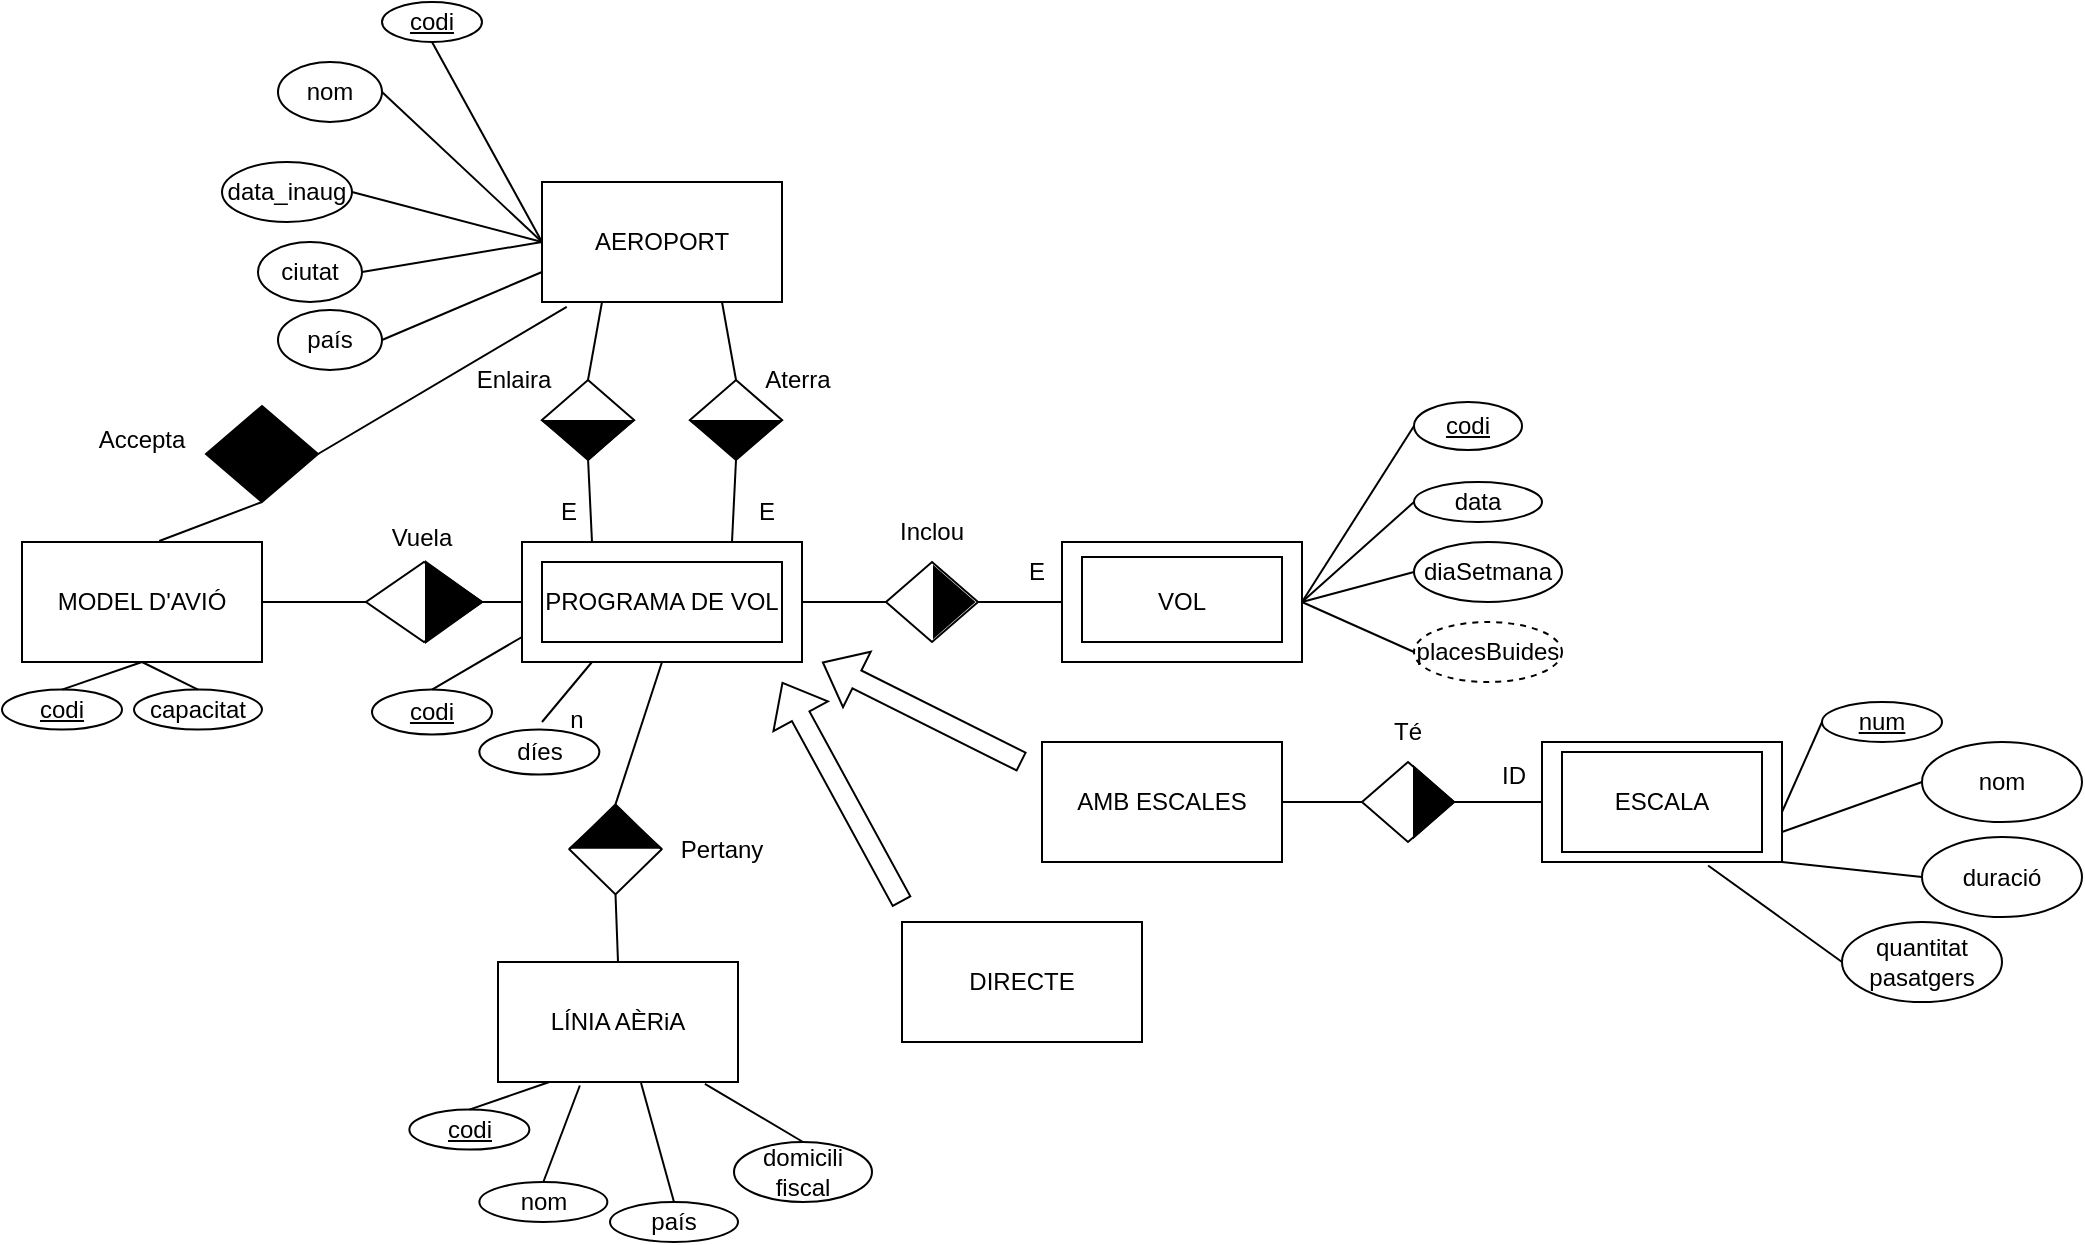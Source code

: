 <mxfile version="20.6.2" type="device"><diagram id="Ug_vs9WBGlA6M1-nT89e" name="Página-1"><mxGraphModel dx="1065" dy="1793" grid="1" gridSize="10" guides="1" tooltips="1" connect="1" arrows="1" fold="1" page="1" pageScale="1" pageWidth="827" pageHeight="1169" math="0" shadow="0"><root><mxCell id="0"/><mxCell id="1" parent="0"/><mxCell id="sJz1N5dUxNFrSsDfjjCP-1" value="PROGRAMA DE VOL" style="rounded=0;whiteSpace=wrap;html=1;" parent="1" vertex="1"><mxGeometry x="340" y="220" width="140" height="60" as="geometry"/></mxCell><mxCell id="sJz1N5dUxNFrSsDfjjCP-2" value="AEROPORT" style="rounded=0;whiteSpace=wrap;html=1;" parent="1" vertex="1"><mxGeometry x="350" y="40" width="120" height="60" as="geometry"/></mxCell><mxCell id="sJz1N5dUxNFrSsDfjjCP-3" value="VOL" style="rounded=0;whiteSpace=wrap;html=1;" parent="1" vertex="1"><mxGeometry x="610" y="220" width="120" height="60" as="geometry"/></mxCell><mxCell id="sJz1N5dUxNFrSsDfjjCP-4" value="MODEL D'AVIÓ" style="rounded=0;whiteSpace=wrap;html=1;" parent="1" vertex="1"><mxGeometry x="90" y="220" width="120" height="60" as="geometry"/></mxCell><mxCell id="sJz1N5dUxNFrSsDfjjCP-5" value="LÍNIA AÈRiA" style="rounded=0;whiteSpace=wrap;html=1;" parent="1" vertex="1"><mxGeometry x="328" y="430" width="120" height="60" as="geometry"/></mxCell><mxCell id="sJz1N5dUxNFrSsDfjjCP-6" value="" style="rhombus;whiteSpace=wrap;html=1;" parent="1" vertex="1"><mxGeometry x="363.75" y="351.19" width="46" height="45" as="geometry"/></mxCell><mxCell id="sJz1N5dUxNFrSsDfjjCP-7" value="" style="endArrow=none;html=1;rounded=0;exitX=0.5;exitY=0;exitDx=0;exitDy=0;entryX=0.5;entryY=1;entryDx=0;entryDy=0;" parent="1" source="sJz1N5dUxNFrSsDfjjCP-6" target="sJz1N5dUxNFrSsDfjjCP-1" edge="1"><mxGeometry width="50" height="50" relative="1" as="geometry"><mxPoint x="390" y="280" as="sourcePoint"/><mxPoint x="440" y="230" as="targetPoint"/></mxGeometry></mxCell><mxCell id="sJz1N5dUxNFrSsDfjjCP-8" value="" style="endArrow=none;html=1;rounded=0;exitX=0.5;exitY=0;exitDx=0;exitDy=0;entryX=0.5;entryY=1;entryDx=0;entryDy=0;" parent="1" source="sJz1N5dUxNFrSsDfjjCP-5" target="sJz1N5dUxNFrSsDfjjCP-6" edge="1"><mxGeometry width="50" height="50" relative="1" as="geometry"><mxPoint x="390" y="280" as="sourcePoint"/><mxPoint x="440" y="230" as="targetPoint"/></mxGeometry></mxCell><mxCell id="sJz1N5dUxNFrSsDfjjCP-9" value="" style="rhombus;whiteSpace=wrap;html=1;" parent="1" vertex="1"><mxGeometry x="522" y="230" width="46" height="40" as="geometry"/></mxCell><mxCell id="sJz1N5dUxNFrSsDfjjCP-10" value="" style="endArrow=none;html=1;rounded=0;entryX=0;entryY=0.5;entryDx=0;entryDy=0;exitX=1;exitY=0.5;exitDx=0;exitDy=0;" parent="1" source="sJz1N5dUxNFrSsDfjjCP-1" target="sJz1N5dUxNFrSsDfjjCP-9" edge="1"><mxGeometry width="50" height="50" relative="1" as="geometry"><mxPoint x="390" y="280" as="sourcePoint"/><mxPoint x="440" y="230" as="targetPoint"/></mxGeometry></mxCell><mxCell id="sJz1N5dUxNFrSsDfjjCP-11" value="" style="endArrow=none;html=1;rounded=0;entryX=0;entryY=0.5;entryDx=0;entryDy=0;exitX=1;exitY=0.5;exitDx=0;exitDy=0;" parent="1" source="sJz1N5dUxNFrSsDfjjCP-9" target="sJz1N5dUxNFrSsDfjjCP-3" edge="1"><mxGeometry width="50" height="50" relative="1" as="geometry"><mxPoint x="390" y="280" as="sourcePoint"/><mxPoint x="440" y="230" as="targetPoint"/></mxGeometry></mxCell><mxCell id="sJz1N5dUxNFrSsDfjjCP-12" value="" style="rhombus;whiteSpace=wrap;html=1;" parent="1" vertex="1"><mxGeometry x="350" y="139" width="46" height="40" as="geometry"/></mxCell><mxCell id="sJz1N5dUxNFrSsDfjjCP-13" value="" style="rhombus;whiteSpace=wrap;html=1;" parent="1" vertex="1"><mxGeometry x="424" y="139" width="46" height="40" as="geometry"/></mxCell><mxCell id="sJz1N5dUxNFrSsDfjjCP-14" value="" style="endArrow=none;html=1;rounded=0;entryX=0.75;entryY=1;entryDx=0;entryDy=0;exitX=0.5;exitY=0;exitDx=0;exitDy=0;" parent="1" source="sJz1N5dUxNFrSsDfjjCP-13" target="sJz1N5dUxNFrSsDfjjCP-2" edge="1"><mxGeometry width="50" height="50" relative="1" as="geometry"><mxPoint x="390" y="280" as="sourcePoint"/><mxPoint x="440" y="230" as="targetPoint"/></mxGeometry></mxCell><mxCell id="sJz1N5dUxNFrSsDfjjCP-15" value="" style="endArrow=none;html=1;rounded=0;entryX=0.25;entryY=1;entryDx=0;entryDy=0;exitX=0.5;exitY=0;exitDx=0;exitDy=0;" parent="1" source="sJz1N5dUxNFrSsDfjjCP-12" target="sJz1N5dUxNFrSsDfjjCP-2" edge="1"><mxGeometry width="50" height="50" relative="1" as="geometry"><mxPoint x="390" y="280" as="sourcePoint"/><mxPoint x="440" y="230" as="targetPoint"/></mxGeometry></mxCell><mxCell id="sJz1N5dUxNFrSsDfjjCP-16" value="" style="endArrow=none;html=1;rounded=0;entryX=0.5;entryY=1;entryDx=0;entryDy=0;exitX=0.75;exitY=0;exitDx=0;exitDy=0;" parent="1" source="sJz1N5dUxNFrSsDfjjCP-1" target="sJz1N5dUxNFrSsDfjjCP-13" edge="1"><mxGeometry width="50" height="50" relative="1" as="geometry"><mxPoint x="390" y="280" as="sourcePoint"/><mxPoint x="440" y="230" as="targetPoint"/></mxGeometry></mxCell><mxCell id="sJz1N5dUxNFrSsDfjjCP-17" value="" style="endArrow=none;html=1;rounded=0;entryX=0.5;entryY=1;entryDx=0;entryDy=0;exitX=0.25;exitY=0;exitDx=0;exitDy=0;startArrow=none;" parent="1" source="sJz1N5dUxNFrSsDfjjCP-22" target="sJz1N5dUxNFrSsDfjjCP-12" edge="1"><mxGeometry width="50" height="50" relative="1" as="geometry"><mxPoint x="390" y="280" as="sourcePoint"/><mxPoint x="440" y="230" as="targetPoint"/></mxGeometry></mxCell><mxCell id="sJz1N5dUxNFrSsDfjjCP-18" value="" style="rhombus;whiteSpace=wrap;html=1;" parent="1" vertex="1"><mxGeometry x="262" y="230" width="58" height="40" as="geometry"/></mxCell><mxCell id="sJz1N5dUxNFrSsDfjjCP-19" value="" style="endArrow=none;html=1;rounded=0;exitX=1;exitY=0.5;exitDx=0;exitDy=0;entryX=0;entryY=0.5;entryDx=0;entryDy=0;" parent="1" source="sJz1N5dUxNFrSsDfjjCP-18" target="sJz1N5dUxNFrSsDfjjCP-1" edge="1"><mxGeometry width="50" height="50" relative="1" as="geometry"><mxPoint x="390" y="280" as="sourcePoint"/><mxPoint x="440" y="230" as="targetPoint"/></mxGeometry></mxCell><mxCell id="sJz1N5dUxNFrSsDfjjCP-20" value="" style="endArrow=none;html=1;rounded=0;exitX=1;exitY=0.5;exitDx=0;exitDy=0;entryX=0;entryY=0.5;entryDx=0;entryDy=0;" parent="1" source="sJz1N5dUxNFrSsDfjjCP-4" target="sJz1N5dUxNFrSsDfjjCP-18" edge="1"><mxGeometry width="50" height="50" relative="1" as="geometry"><mxPoint x="390" y="280" as="sourcePoint"/><mxPoint x="440" y="230" as="targetPoint"/></mxGeometry></mxCell><mxCell id="sJz1N5dUxNFrSsDfjjCP-21" value="" style="triangle;whiteSpace=wrap;html=1;fillColor=#000000;direction=east;" parent="1" vertex="1"><mxGeometry x="292" y="230" width="28" height="40" as="geometry"/></mxCell><mxCell id="sJz1N5dUxNFrSsDfjjCP-22" value="" style="triangle;whiteSpace=wrap;html=1;fillColor=#000000;rotation=90;" parent="1" vertex="1"><mxGeometry x="363.75" y="146.25" width="18.5" height="45" as="geometry"/></mxCell><mxCell id="sJz1N5dUxNFrSsDfjjCP-23" value="" style="endArrow=none;html=1;rounded=0;entryX=1;entryY=0.5;entryDx=0;entryDy=0;exitX=0.25;exitY=0;exitDx=0;exitDy=0;" parent="1" source="sJz1N5dUxNFrSsDfjjCP-1" target="sJz1N5dUxNFrSsDfjjCP-22" edge="1"><mxGeometry width="50" height="50" relative="1" as="geometry"><mxPoint x="380" y="220" as="sourcePoint"/><mxPoint x="373.0" y="180" as="targetPoint"/></mxGeometry></mxCell><mxCell id="sJz1N5dUxNFrSsDfjjCP-24" value="" style="triangle;whiteSpace=wrap;html=1;fillColor=#000000;rotation=90;" parent="1" vertex="1"><mxGeometry x="437.75" y="146.25" width="18.5" height="45" as="geometry"/></mxCell><mxCell id="sJz1N5dUxNFrSsDfjjCP-26" value="" style="triangle;whiteSpace=wrap;html=1;fillColor=#000000;" parent="1" vertex="1"><mxGeometry x="546" y="232.5" width="20" height="35" as="geometry"/></mxCell><mxCell id="sJz1N5dUxNFrSsDfjjCP-27" value="" style="triangle;whiteSpace=wrap;html=1;fillColor=#000000;rotation=-90;" parent="1" vertex="1"><mxGeometry x="376.43" y="340" width="20.63" height="45" as="geometry"/></mxCell><mxCell id="sJz1N5dUxNFrSsDfjjCP-30" value="DIRECTE" style="rounded=0;whiteSpace=wrap;html=1;" parent="1" vertex="1"><mxGeometry x="530" y="410" width="120" height="60" as="geometry"/></mxCell><mxCell id="sJz1N5dUxNFrSsDfjjCP-31" value="AMB ESCALES" style="rounded=0;whiteSpace=wrap;html=1;" parent="1" vertex="1"><mxGeometry x="600" y="320" width="120" height="60" as="geometry"/></mxCell><mxCell id="sJz1N5dUxNFrSsDfjjCP-35" value="ESCALA" style="rounded=0;whiteSpace=wrap;html=1;" parent="1" vertex="1"><mxGeometry x="850" y="320" width="120" height="60" as="geometry"/></mxCell><mxCell id="sJz1N5dUxNFrSsDfjjCP-36" value="" style="rhombus;whiteSpace=wrap;html=1;" parent="1" vertex="1"><mxGeometry x="760" y="330" width="46" height="40" as="geometry"/></mxCell><mxCell id="sJz1N5dUxNFrSsDfjjCP-37" value="" style="endArrow=none;html=1;rounded=0;entryX=0;entryY=0.5;entryDx=0;entryDy=0;exitX=1;exitY=0.5;exitDx=0;exitDy=0;" parent="1" source="sJz1N5dUxNFrSsDfjjCP-36" target="sJz1N5dUxNFrSsDfjjCP-35" edge="1"><mxGeometry width="50" height="50" relative="1" as="geometry"><mxPoint x="470" y="310" as="sourcePoint"/><mxPoint x="520" y="260" as="targetPoint"/></mxGeometry></mxCell><mxCell id="sJz1N5dUxNFrSsDfjjCP-38" value="" style="endArrow=none;html=1;rounded=0;entryX=0;entryY=0.5;entryDx=0;entryDy=0;exitX=1;exitY=0.5;exitDx=0;exitDy=0;" parent="1" source="sJz1N5dUxNFrSsDfjjCP-31" target="sJz1N5dUxNFrSsDfjjCP-36" edge="1"><mxGeometry width="50" height="50" relative="1" as="geometry"><mxPoint x="470" y="310" as="sourcePoint"/><mxPoint x="520" y="260" as="targetPoint"/></mxGeometry></mxCell><mxCell id="sJz1N5dUxNFrSsDfjjCP-39" value="" style="triangle;whiteSpace=wrap;html=1;fillColor=#000000;" parent="1" vertex="1"><mxGeometry x="786" y="332.5" width="20" height="35" as="geometry"/></mxCell><mxCell id="sJz1N5dUxNFrSsDfjjCP-41" value="ESCALA" style="rounded=0;whiteSpace=wrap;html=1;" parent="1" vertex="1"><mxGeometry x="860" y="325" width="100" height="50" as="geometry"/></mxCell><mxCell id="sJz1N5dUxNFrSsDfjjCP-42" value="Vuela" style="text;html=1;strokeColor=none;fillColor=none;align=center;verticalAlign=middle;whiteSpace=wrap;rounded=0;" parent="1" vertex="1"><mxGeometry x="260" y="202.5" width="60" height="30" as="geometry"/></mxCell><mxCell id="sJz1N5dUxNFrSsDfjjCP-43" value="Inclou" style="text;html=1;strokeColor=none;fillColor=none;align=center;verticalAlign=middle;whiteSpace=wrap;rounded=0;" parent="1" vertex="1"><mxGeometry x="515" y="200" width="60" height="30" as="geometry"/></mxCell><mxCell id="sJz1N5dUxNFrSsDfjjCP-44" value="Pertany" style="text;html=1;strokeColor=none;fillColor=none;align=center;verticalAlign=middle;whiteSpace=wrap;rounded=0;" parent="1" vertex="1"><mxGeometry x="410" y="358.69" width="60" height="30" as="geometry"/></mxCell><mxCell id="sJz1N5dUxNFrSsDfjjCP-45" value="ID" style="text;html=1;strokeColor=none;fillColor=none;align=center;verticalAlign=middle;whiteSpace=wrap;rounded=0;" parent="1" vertex="1"><mxGeometry x="806" y="322" width="60" height="30" as="geometry"/></mxCell><mxCell id="sJz1N5dUxNFrSsDfjjCP-46" value="Té" style="text;html=1;strokeColor=none;fillColor=none;align=center;verticalAlign=middle;whiteSpace=wrap;rounded=0;" parent="1" vertex="1"><mxGeometry x="753" y="300" width="60" height="30" as="geometry"/></mxCell><mxCell id="sJz1N5dUxNFrSsDfjjCP-47" value="Aterra" style="text;html=1;strokeColor=none;fillColor=none;align=center;verticalAlign=middle;whiteSpace=wrap;rounded=0;" parent="1" vertex="1"><mxGeometry x="448" y="123.75" width="60" height="30" as="geometry"/></mxCell><mxCell id="sJz1N5dUxNFrSsDfjjCP-48" value="Enlaira" style="text;html=1;strokeColor=none;fillColor=none;align=center;verticalAlign=middle;whiteSpace=wrap;rounded=0;" parent="1" vertex="1"><mxGeometry x="306" y="123.75" width="60" height="30" as="geometry"/></mxCell><mxCell id="sJz1N5dUxNFrSsDfjjCP-49" value="nom" style="ellipse;whiteSpace=wrap;html=1;fillColor=#FFFFFF;" parent="1" vertex="1"><mxGeometry x="218" y="-20" width="52" height="30" as="geometry"/></mxCell><mxCell id="sJz1N5dUxNFrSsDfjjCP-51" value="ciutat" style="ellipse;whiteSpace=wrap;html=1;fillColor=#FFFFFF;" parent="1" vertex="1"><mxGeometry x="208" y="70" width="52" height="30" as="geometry"/></mxCell><mxCell id="sJz1N5dUxNFrSsDfjjCP-52" value="data_inaug" style="ellipse;whiteSpace=wrap;html=1;fillColor=#FFFFFF;" parent="1" vertex="1"><mxGeometry x="190" y="30" width="65" height="30" as="geometry"/></mxCell><mxCell id="sJz1N5dUxNFrSsDfjjCP-59" value="" style="endArrow=none;html=1;rounded=0;entryX=0;entryY=0.5;entryDx=0;entryDy=0;exitX=1;exitY=0.5;exitDx=0;exitDy=0;" parent="1" source="sJz1N5dUxNFrSsDfjjCP-51" target="sJz1N5dUxNFrSsDfjjCP-2" edge="1"><mxGeometry width="50" height="50" relative="1" as="geometry"><mxPoint x="410" y="210" as="sourcePoint"/><mxPoint x="460" y="160" as="targetPoint"/></mxGeometry></mxCell><mxCell id="sJz1N5dUxNFrSsDfjjCP-60" value="" style="endArrow=none;html=1;rounded=0;entryX=0;entryY=0.5;entryDx=0;entryDy=0;exitX=1;exitY=0.5;exitDx=0;exitDy=0;" parent="1" source="sJz1N5dUxNFrSsDfjjCP-52" target="sJz1N5dUxNFrSsDfjjCP-2" edge="1"><mxGeometry width="50" height="50" relative="1" as="geometry"><mxPoint x="410" y="210" as="sourcePoint"/><mxPoint x="460" y="160" as="targetPoint"/></mxGeometry></mxCell><mxCell id="sJz1N5dUxNFrSsDfjjCP-61" value="" style="endArrow=none;html=1;rounded=0;entryX=0;entryY=0.5;entryDx=0;entryDy=0;exitX=1;exitY=0.5;exitDx=0;exitDy=0;" parent="1" source="sJz1N5dUxNFrSsDfjjCP-49" target="sJz1N5dUxNFrSsDfjjCP-2" edge="1"><mxGeometry width="50" height="50" relative="1" as="geometry"><mxPoint x="410" y="210" as="sourcePoint"/><mxPoint x="460" y="160" as="targetPoint"/></mxGeometry></mxCell><mxCell id="sJz1N5dUxNFrSsDfjjCP-63" value="&lt;u&gt;codi&lt;/u&gt;" style="ellipse;whiteSpace=wrap;html=1;fillColor=#FFFFFF;" parent="1" vertex="1"><mxGeometry x="270" y="-50" width="50" height="20" as="geometry"/></mxCell><mxCell id="sJz1N5dUxNFrSsDfjjCP-64" value="" style="endArrow=none;html=1;rounded=0;entryX=0.5;entryY=1;entryDx=0;entryDy=0;exitX=0;exitY=0.5;exitDx=0;exitDy=0;" parent="1" source="sJz1N5dUxNFrSsDfjjCP-2" target="sJz1N5dUxNFrSsDfjjCP-63" edge="1"><mxGeometry width="50" height="50" relative="1" as="geometry"><mxPoint x="410" y="210" as="sourcePoint"/><mxPoint x="460" y="160" as="targetPoint"/></mxGeometry></mxCell><mxCell id="sJz1N5dUxNFrSsDfjjCP-65" value="&lt;u&gt;codi&lt;/u&gt;" style="ellipse;whiteSpace=wrap;html=1;fillColor=#FFFFFF;" parent="1" vertex="1"><mxGeometry x="80" y="293.81" width="60" height="20" as="geometry"/></mxCell><mxCell id="sJz1N5dUxNFrSsDfjjCP-66" value="" style="endArrow=none;html=1;rounded=0;exitX=0.5;exitY=0;exitDx=0;exitDy=0;entryX=0.5;entryY=1;entryDx=0;entryDy=0;" parent="1" source="sJz1N5dUxNFrSsDfjjCP-65" target="sJz1N5dUxNFrSsDfjjCP-4" edge="1"><mxGeometry width="50" height="50" relative="1" as="geometry"><mxPoint x="410" y="210" as="sourcePoint"/><mxPoint x="460" y="160" as="targetPoint"/></mxGeometry></mxCell><mxCell id="sJz1N5dUxNFrSsDfjjCP-69" value="capacitat" style="ellipse;whiteSpace=wrap;html=1;fillColor=#FFFFFF;" parent="1" vertex="1"><mxGeometry x="146" y="293.81" width="64" height="20" as="geometry"/></mxCell><mxCell id="sJz1N5dUxNFrSsDfjjCP-73" value="" style="endArrow=none;html=1;rounded=0;exitX=0.5;exitY=0;exitDx=0;exitDy=0;entryX=0.5;entryY=1;entryDx=0;entryDy=0;" parent="1" source="sJz1N5dUxNFrSsDfjjCP-69" target="sJz1N5dUxNFrSsDfjjCP-4" edge="1"><mxGeometry width="50" height="50" relative="1" as="geometry"><mxPoint x="410" y="210" as="sourcePoint"/><mxPoint x="460" y="160" as="targetPoint"/></mxGeometry></mxCell><mxCell id="sJz1N5dUxNFrSsDfjjCP-75" value="data" style="ellipse;whiteSpace=wrap;html=1;fillColor=#FFFFFF;" parent="1" vertex="1"><mxGeometry x="786" y="190" width="64" height="20" as="geometry"/></mxCell><mxCell id="sJz1N5dUxNFrSsDfjjCP-76" value="diaSetmana" style="ellipse;whiteSpace=wrap;html=1;fillColor=#FFFFFF;" parent="1" vertex="1"><mxGeometry x="786" y="220" width="74" height="30" as="geometry"/></mxCell><mxCell id="sJz1N5dUxNFrSsDfjjCP-77" value="" style="endArrow=none;html=1;rounded=0;entryX=0;entryY=0.5;entryDx=0;entryDy=0;exitX=1;exitY=0.5;exitDx=0;exitDy=0;" parent="1" source="sJz1N5dUxNFrSsDfjjCP-3" target="sJz1N5dUxNFrSsDfjjCP-75" edge="1"><mxGeometry width="50" height="50" relative="1" as="geometry"><mxPoint x="410" y="210" as="sourcePoint"/><mxPoint x="460" y="160" as="targetPoint"/></mxGeometry></mxCell><mxCell id="sJz1N5dUxNFrSsDfjjCP-80" value="" style="endArrow=none;html=1;rounded=0;entryX=0;entryY=0.5;entryDx=0;entryDy=0;exitX=1;exitY=0.5;exitDx=0;exitDy=0;" parent="1" source="sJz1N5dUxNFrSsDfjjCP-3" target="sJz1N5dUxNFrSsDfjjCP-76" edge="1"><mxGeometry width="50" height="50" relative="1" as="geometry"><mxPoint x="410" y="210" as="sourcePoint"/><mxPoint x="460" y="160" as="targetPoint"/></mxGeometry></mxCell><mxCell id="sJz1N5dUxNFrSsDfjjCP-82" value="&lt;u&gt;codi&lt;/u&gt;" style="ellipse;whiteSpace=wrap;html=1;fillColor=#FFFFFF;" parent="1" vertex="1"><mxGeometry x="786" y="150" width="54" height="24" as="geometry"/></mxCell><mxCell id="sJz1N5dUxNFrSsDfjjCP-83" value="" style="endArrow=none;html=1;rounded=0;entryX=0;entryY=0.5;entryDx=0;entryDy=0;exitX=1;exitY=0.5;exitDx=0;exitDy=0;" parent="1" source="sJz1N5dUxNFrSsDfjjCP-3" target="sJz1N5dUxNFrSsDfjjCP-82" edge="1"><mxGeometry width="50" height="50" relative="1" as="geometry"><mxPoint x="410" y="210" as="sourcePoint"/><mxPoint x="460" y="160" as="targetPoint"/></mxGeometry></mxCell><mxCell id="dbUX0xUl1KXyJoz6z6n6-3" value="" style="rounded=0;whiteSpace=wrap;html=1;strokeWidth=1;fillColor=none;" parent="1" vertex="1"><mxGeometry x="620" y="227.5" width="100" height="42.5" as="geometry"/></mxCell><mxCell id="dbUX0xUl1KXyJoz6z6n6-4" value="" style="rounded=0;whiteSpace=wrap;html=1;strokeWidth=1;fillColor=none;" parent="1" vertex="1"><mxGeometry x="350" y="230" width="120" height="40" as="geometry"/></mxCell><mxCell id="dbUX0xUl1KXyJoz6z6n6-5" value="E" style="text;html=1;strokeColor=none;fillColor=none;align=center;verticalAlign=middle;whiteSpace=wrap;rounded=0;" parent="1" vertex="1"><mxGeometry x="580" y="220" width="35" height="30" as="geometry"/></mxCell><mxCell id="dbUX0xUl1KXyJoz6z6n6-6" value="E" style="text;html=1;strokeColor=none;fillColor=none;align=center;verticalAlign=middle;whiteSpace=wrap;rounded=0;" parent="1" vertex="1"><mxGeometry x="445" y="190" width="35" height="30" as="geometry"/></mxCell><mxCell id="dbUX0xUl1KXyJoz6z6n6-7" value="E" style="text;html=1;strokeColor=none;fillColor=none;align=center;verticalAlign=middle;whiteSpace=wrap;rounded=0;" parent="1" vertex="1"><mxGeometry x="346" y="190" width="35" height="30" as="geometry"/></mxCell><mxCell id="dbUX0xUl1KXyJoz6z6n6-8" value="&lt;u&gt;num&lt;/u&gt;" style="ellipse;whiteSpace=wrap;html=1;fillColor=#FFFFFF;" parent="1" vertex="1"><mxGeometry x="990" y="300" width="60" height="20" as="geometry"/></mxCell><mxCell id="dbUX0xUl1KXyJoz6z6n6-9" value="" style="endArrow=none;html=1;rounded=0;entryX=0;entryY=0.5;entryDx=0;entryDy=0;exitX=1;exitY=0.5;exitDx=0;exitDy=0;" parent="1" target="dbUX0xUl1KXyJoz6z6n6-8" edge="1"><mxGeometry width="50" height="50" relative="1" as="geometry"><mxPoint x="970" y="355" as="sourcePoint"/><mxPoint x="700" y="265" as="targetPoint"/></mxGeometry></mxCell><mxCell id="dbUX0xUl1KXyJoz6z6n6-10" value="nom" style="ellipse;whiteSpace=wrap;html=1;fillColor=#FFFFFF;" parent="1" vertex="1"><mxGeometry x="1040" y="320" width="80" height="40" as="geometry"/></mxCell><mxCell id="dbUX0xUl1KXyJoz6z6n6-11" value="duració" style="ellipse;whiteSpace=wrap;html=1;fillColor=#FFFFFF;" parent="1" vertex="1"><mxGeometry x="1040" y="367.5" width="80" height="40" as="geometry"/></mxCell><mxCell id="dbUX0xUl1KXyJoz6z6n6-12" value="" style="endArrow=none;html=1;rounded=0;entryX=0;entryY=0.5;entryDx=0;entryDy=0;exitX=1;exitY=0.75;exitDx=0;exitDy=0;" parent="1" source="sJz1N5dUxNFrSsDfjjCP-35" target="dbUX0xUl1KXyJoz6z6n6-10" edge="1"><mxGeometry width="50" height="50" relative="1" as="geometry"><mxPoint x="970" y="380" as="sourcePoint"/><mxPoint x="700" y="290" as="targetPoint"/></mxGeometry></mxCell><mxCell id="dbUX0xUl1KXyJoz6z6n6-13" value="" style="endArrow=none;html=1;rounded=0;entryX=0;entryY=0.5;entryDx=0;entryDy=0;exitX=1;exitY=0.5;exitDx=0;exitDy=0;" parent="1" target="dbUX0xUl1KXyJoz6z6n6-11" edge="1"><mxGeometry width="50" height="50" relative="1" as="geometry"><mxPoint x="970" y="380" as="sourcePoint"/><mxPoint x="700" y="290" as="targetPoint"/></mxGeometry></mxCell><mxCell id="ZLaNWDhEB9VTOJX2JqtK-1" value="" style="rhombus;whiteSpace=wrap;html=1;fillColor=#000000;" vertex="1" parent="1"><mxGeometry x="182" y="152" width="56" height="48" as="geometry"/></mxCell><mxCell id="ZLaNWDhEB9VTOJX2JqtK-2" value="Accepta" style="text;html=1;strokeColor=none;fillColor=none;align=center;verticalAlign=middle;whiteSpace=wrap;rounded=0;" vertex="1" parent="1"><mxGeometry x="120" y="153.75" width="60" height="30" as="geometry"/></mxCell><mxCell id="ZLaNWDhEB9VTOJX2JqtK-3" value="" style="endArrow=none;html=1;rounded=0;entryX=0.103;entryY=1.041;entryDx=0;entryDy=0;entryPerimeter=0;exitX=1;exitY=0.5;exitDx=0;exitDy=0;" edge="1" parent="1" source="ZLaNWDhEB9VTOJX2JqtK-1" target="sJz1N5dUxNFrSsDfjjCP-2"><mxGeometry width="50" height="50" relative="1" as="geometry"><mxPoint x="360" y="270" as="sourcePoint"/><mxPoint x="410" y="220" as="targetPoint"/></mxGeometry></mxCell><mxCell id="ZLaNWDhEB9VTOJX2JqtK-4" value="" style="endArrow=none;html=1;rounded=0;entryX=0.5;entryY=1;entryDx=0;entryDy=0;exitX=0.572;exitY=-0.008;exitDx=0;exitDy=0;exitPerimeter=0;" edge="1" parent="1" source="sJz1N5dUxNFrSsDfjjCP-4" target="ZLaNWDhEB9VTOJX2JqtK-1"><mxGeometry width="50" height="50" relative="1" as="geometry"><mxPoint x="248" y="186.0" as="sourcePoint"/><mxPoint x="372.36" y="112.46" as="targetPoint"/></mxGeometry></mxCell><mxCell id="ZLaNWDhEB9VTOJX2JqtK-5" value="&lt;u&gt;codi&lt;/u&gt;" style="ellipse;whiteSpace=wrap;html=1;fillColor=#FFFFFF;" vertex="1" parent="1"><mxGeometry x="265" y="293.81" width="60" height="22.5" as="geometry"/></mxCell><mxCell id="ZLaNWDhEB9VTOJX2JqtK-6" value="" style="endArrow=none;html=1;rounded=0;exitX=0.5;exitY=0;exitDx=0;exitDy=0;entryX=0.5;entryY=1;entryDx=0;entryDy=0;" edge="1" source="ZLaNWDhEB9VTOJX2JqtK-5" parent="1"><mxGeometry width="50" height="50" relative="1" as="geometry"><mxPoint x="600" y="197.5" as="sourcePoint"/><mxPoint x="340.0" y="267.5" as="targetPoint"/></mxGeometry></mxCell><mxCell id="ZLaNWDhEB9VTOJX2JqtK-7" value="país" style="ellipse;whiteSpace=wrap;html=1;fillColor=#FFFFFF;" vertex="1" parent="1"><mxGeometry x="218" y="104" width="52" height="30" as="geometry"/></mxCell><mxCell id="ZLaNWDhEB9VTOJX2JqtK-8" value="" style="endArrow=none;html=1;rounded=0;entryX=0;entryY=0.75;entryDx=0;entryDy=0;exitX=1;exitY=0.5;exitDx=0;exitDy=0;" edge="1" source="ZLaNWDhEB9VTOJX2JqtK-7" parent="1" target="sJz1N5dUxNFrSsDfjjCP-2"><mxGeometry width="50" height="50" relative="1" as="geometry"><mxPoint x="420" y="240" as="sourcePoint"/><mxPoint x="360" y="100" as="targetPoint"/></mxGeometry></mxCell><mxCell id="ZLaNWDhEB9VTOJX2JqtK-9" value="díes" style="ellipse;whiteSpace=wrap;html=1;fillColor=#FFFFFF;" vertex="1" parent="1"><mxGeometry x="318.68" y="313.81" width="60" height="22.5" as="geometry"/></mxCell><mxCell id="ZLaNWDhEB9VTOJX2JqtK-10" value="" style="endArrow=none;html=1;rounded=0;entryX=0.25;entryY=1;entryDx=0;entryDy=0;" edge="1" parent="1" target="sJz1N5dUxNFrSsDfjjCP-1"><mxGeometry width="50" height="50" relative="1" as="geometry"><mxPoint x="350" y="310" as="sourcePoint"/><mxPoint x="350.0" y="277.5" as="targetPoint"/></mxGeometry></mxCell><mxCell id="ZLaNWDhEB9VTOJX2JqtK-11" value="n" style="text;html=1;strokeColor=none;fillColor=none;align=center;verticalAlign=middle;whiteSpace=wrap;rounded=0;" vertex="1" parent="1"><mxGeometry x="355.74" y="293.81" width="22.94" height="30" as="geometry"/></mxCell><mxCell id="ZLaNWDhEB9VTOJX2JqtK-12" value="&lt;u&gt;codi&lt;/u&gt;" style="ellipse;whiteSpace=wrap;html=1;fillColor=#FFFFFF;" vertex="1" parent="1"><mxGeometry x="283.68" y="503.81" width="60" height="20" as="geometry"/></mxCell><mxCell id="ZLaNWDhEB9VTOJX2JqtK-13" value="" style="endArrow=none;html=1;rounded=0;exitX=0.5;exitY=0;exitDx=0;exitDy=0;entryX=0.5;entryY=1;entryDx=0;entryDy=0;" edge="1" source="ZLaNWDhEB9VTOJX2JqtK-12" parent="1"><mxGeometry width="50" height="50" relative="1" as="geometry"><mxPoint x="613.68" y="420" as="sourcePoint"/><mxPoint x="353.68" y="490" as="targetPoint"/></mxGeometry></mxCell><mxCell id="ZLaNWDhEB9VTOJX2JqtK-14" value="nom" style="ellipse;whiteSpace=wrap;html=1;fillColor=#FFFFFF;" vertex="1" parent="1"><mxGeometry x="318.68" y="540" width="64" height="20" as="geometry"/></mxCell><mxCell id="ZLaNWDhEB9VTOJX2JqtK-15" value="" style="endArrow=none;html=1;rounded=0;exitX=0.5;exitY=0;exitDx=0;exitDy=0;entryX=0.341;entryY=1.029;entryDx=0;entryDy=0;entryPerimeter=0;" edge="1" source="ZLaNWDhEB9VTOJX2JqtK-14" parent="1" target="sJz1N5dUxNFrSsDfjjCP-5"><mxGeometry width="50" height="50" relative="1" as="geometry"><mxPoint x="613.68" y="420" as="sourcePoint"/><mxPoint x="353.68" y="490" as="targetPoint"/></mxGeometry></mxCell><mxCell id="ZLaNWDhEB9VTOJX2JqtK-16" value="país" style="ellipse;whiteSpace=wrap;html=1;fillColor=#FFFFFF;" vertex="1" parent="1"><mxGeometry x="384" y="550.0" width="64" height="20" as="geometry"/></mxCell><mxCell id="ZLaNWDhEB9VTOJX2JqtK-17" value="" style="endArrow=none;html=1;rounded=0;exitX=0.5;exitY=0;exitDx=0;exitDy=0;entryX=0.596;entryY=1.008;entryDx=0;entryDy=0;entryPerimeter=0;" edge="1" source="ZLaNWDhEB9VTOJX2JqtK-16" parent="1" target="sJz1N5dUxNFrSsDfjjCP-5"><mxGeometry width="50" height="50" relative="1" as="geometry"><mxPoint x="672.0" y="426.9" as="sourcePoint"/><mxPoint x="412.0" y="496.9" as="targetPoint"/></mxGeometry></mxCell><mxCell id="ZLaNWDhEB9VTOJX2JqtK-18" value="domicili&lt;br&gt;fiscal" style="ellipse;whiteSpace=wrap;html=1;fillColor=#FFFFFF;" vertex="1" parent="1"><mxGeometry x="446" y="520" width="69" height="30" as="geometry"/></mxCell><mxCell id="ZLaNWDhEB9VTOJX2JqtK-19" value="" style="endArrow=none;html=1;rounded=0;exitX=0.5;exitY=0;exitDx=0;exitDy=0;entryX=0.862;entryY=1.015;entryDx=0;entryDy=0;entryPerimeter=0;" edge="1" source="ZLaNWDhEB9VTOJX2JqtK-18" parent="1" target="sJz1N5dUxNFrSsDfjjCP-5"><mxGeometry width="50" height="50" relative="1" as="geometry"><mxPoint x="730.75" y="406.9" as="sourcePoint"/><mxPoint x="450" y="470" as="targetPoint"/></mxGeometry></mxCell><mxCell id="ZLaNWDhEB9VTOJX2JqtK-21" value="placesBuides" style="ellipse;whiteSpace=wrap;html=1;fillColor=#FFFFFF;dashed=1;" vertex="1" parent="1"><mxGeometry x="786" y="260" width="74" height="30" as="geometry"/></mxCell><mxCell id="ZLaNWDhEB9VTOJX2JqtK-22" value="" style="endArrow=none;html=1;rounded=0;entryX=0;entryY=0.5;entryDx=0;entryDy=0;exitX=1;exitY=0.5;exitDx=0;exitDy=0;" edge="1" target="ZLaNWDhEB9VTOJX2JqtK-21" parent="1" source="sJz1N5dUxNFrSsDfjjCP-3"><mxGeometry width="50" height="50" relative="1" as="geometry"><mxPoint x="748.0" y="280.0" as="sourcePoint"/><mxPoint x="478" y="190" as="targetPoint"/></mxGeometry></mxCell><mxCell id="ZLaNWDhEB9VTOJX2JqtK-23" value="" style="endArrow=none;html=1;rounded=0;entryX=0;entryY=0.5;entryDx=0;entryDy=0;exitX=0.692;exitY=1.029;exitDx=0;exitDy=0;exitPerimeter=0;" edge="1" target="ZLaNWDhEB9VTOJX2JqtK-24" parent="1" source="sJz1N5dUxNFrSsDfjjCP-35"><mxGeometry width="50" height="50" relative="1" as="geometry"><mxPoint x="930.0" y="422.5" as="sourcePoint"/><mxPoint x="660" y="332.5" as="targetPoint"/></mxGeometry></mxCell><mxCell id="ZLaNWDhEB9VTOJX2JqtK-24" value="quantitat&lt;br&gt;pasatgers" style="ellipse;whiteSpace=wrap;html=1;fillColor=#FFFFFF;" vertex="1" parent="1"><mxGeometry x="1000" y="410" width="80" height="40" as="geometry"/></mxCell><mxCell id="ZLaNWDhEB9VTOJX2JqtK-25" value="" style="shape=flexArrow;endArrow=classic;html=1;rounded=0;" edge="1" parent="1"><mxGeometry width="50" height="50" relative="1" as="geometry"><mxPoint x="590" y="330" as="sourcePoint"/><mxPoint x="490" y="280" as="targetPoint"/></mxGeometry></mxCell><mxCell id="ZLaNWDhEB9VTOJX2JqtK-26" value="" style="shape=flexArrow;endArrow=classic;html=1;rounded=0;" edge="1" parent="1"><mxGeometry width="50" height="50" relative="1" as="geometry"><mxPoint x="530" y="400" as="sourcePoint"/><mxPoint x="470" y="290" as="targetPoint"/></mxGeometry></mxCell></root></mxGraphModel></diagram></mxfile>